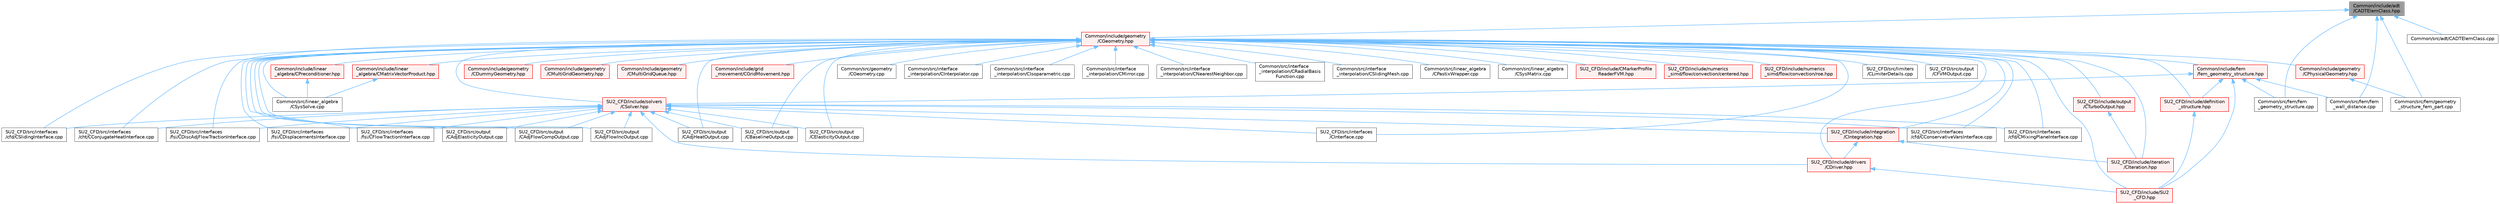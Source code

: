 digraph "Common/include/adt/CADTElemClass.hpp"
{
 // LATEX_PDF_SIZE
  bgcolor="transparent";
  edge [fontname=Helvetica,fontsize=10,labelfontname=Helvetica,labelfontsize=10];
  node [fontname=Helvetica,fontsize=10,shape=box,height=0.2,width=0.4];
  Node1 [id="Node000001",label="Common/include/adt\l/CADTElemClass.hpp",height=0.2,width=0.4,color="gray40", fillcolor="grey60", style="filled", fontcolor="black",tooltip="Class for storing an ADT of (linear) elements in an arbitrary number of dimensions."];
  Node1 -> Node2 [id="edge1_Node000001_Node000002",dir="back",color="steelblue1",style="solid",tooltip=" "];
  Node2 [id="Node000002",label="Common/include/geometry\l/CGeometry.hpp",height=0.2,width=0.4,color="red", fillcolor="#FFF0F0", style="filled",URL="$CGeometry_8hpp.html",tooltip="Headers of the main subroutines for creating the geometrical structure. The subroutines and functions..."];
  Node2 -> Node3 [id="edge2_Node000002_Node000003",dir="back",color="steelblue1",style="solid",tooltip=" "];
  Node3 [id="Node000003",label="Common/include/fem\l/fem_geometry_structure.hpp",height=0.2,width=0.4,color="red", fillcolor="#FFF0F0", style="filled",URL="$fem__geometry__structure_8hpp.html",tooltip="Headers of the main subroutines for creating the geometrical structure for the FEM solver...."];
  Node3 -> Node5 [id="edge3_Node000003_Node000005",dir="back",color="steelblue1",style="solid",tooltip=" "];
  Node5 [id="Node000005",label="Common/src/fem/fem\l_geometry_structure.cpp",height=0.2,width=0.4,color="grey40", fillcolor="white", style="filled",URL="$fem__geometry__structure_8cpp.html",tooltip="Functions for creating the primal grid for the FEM solver."];
  Node3 -> Node6 [id="edge4_Node000003_Node000006",dir="back",color="steelblue1",style="solid",tooltip=" "];
  Node6 [id="Node000006",label="Common/src/fem/fem\l_wall_distance.cpp",height=0.2,width=0.4,color="grey40", fillcolor="white", style="filled",URL="$fem__wall__distance_8cpp.html",tooltip="Main subroutines for computing the wall distance for the FEM solver."];
  Node3 -> Node7 [id="edge5_Node000003_Node000007",dir="back",color="steelblue1",style="solid",tooltip=" "];
  Node7 [id="Node000007",label="SU2_CFD/include/SU2\l_CFD.hpp",height=0.2,width=0.4,color="red", fillcolor="#FFF0F0", style="filled",URL="$SU2__CFD_8hpp.html",tooltip="Headers of the main subroutines of the code SU2_CFD. The subroutines and functions are in the SU2_CFD..."];
  Node3 -> Node9 [id="edge6_Node000003_Node000009",dir="back",color="steelblue1",style="solid",tooltip=" "];
  Node9 [id="Node000009",label="SU2_CFD/include/definition\l_structure.hpp",height=0.2,width=0.4,color="red", fillcolor="#FFF0F0", style="filled",URL="$definition__structure_8hpp.html",tooltip="Headers of the main subroutines used by SU2_CFD. The subroutines and functions are in the definition_..."];
  Node9 -> Node7 [id="edge7_Node000009_Node000007",dir="back",color="steelblue1",style="solid",tooltip=" "];
  Node3 -> Node14 [id="edge8_Node000003_Node000014",dir="back",color="steelblue1",style="solid",tooltip=" "];
  Node14 [id="Node000014",label="SU2_CFD/include/solvers\l/CSolver.hpp",height=0.2,width=0.4,color="red", fillcolor="#FFF0F0", style="filled",URL="$CSolver_8hpp.html",tooltip="Headers of the CSolver class which is inherited by all of the other solvers."];
  Node14 -> Node15 [id="edge9_Node000014_Node000015",dir="back",color="steelblue1",style="solid",tooltip=" "];
  Node15 [id="Node000015",label="SU2_CFD/include/drivers\l/CDriver.hpp",height=0.2,width=0.4,color="red", fillcolor="#FFF0F0", style="filled",URL="$CDriver_8hpp.html",tooltip="Headers of the main subroutines for driving single or multi-zone problems. The subroutines and functi..."];
  Node15 -> Node7 [id="edge10_Node000015_Node000007",dir="back",color="steelblue1",style="solid",tooltip=" "];
  Node14 -> Node33 [id="edge11_Node000014_Node000033",dir="back",color="steelblue1",style="solid",tooltip=" "];
  Node33 [id="Node000033",label="SU2_CFD/include/integration\l/CIntegration.hpp",height=0.2,width=0.4,color="red", fillcolor="#FFF0F0", style="filled",URL="$CIntegration_8hpp.html",tooltip="Declaration of the main routines to orchestrate space and time integration."];
  Node33 -> Node15 [id="edge12_Node000033_Node000015",dir="back",color="steelblue1",style="solid",tooltip=" "];
  Node33 -> Node45 [id="edge13_Node000033_Node000045",dir="back",color="steelblue1",style="solid",tooltip=" "];
  Node45 [id="Node000045",label="SU2_CFD/include/iteration\l/CIteration.hpp",height=0.2,width=0.4,color="red", fillcolor="#FFF0F0", style="filled",URL="$CIteration_8hpp.html",tooltip="Headers of the iteration classes used by SU2_CFD. Each CIteration class represents an available physi..."];
  Node14 -> Node135 [id="edge14_Node000014_Node000135",dir="back",color="steelblue1",style="solid",tooltip=" "];
  Node135 [id="Node000135",label="SU2_CFD/src/interfaces\l/CInterface.cpp",height=0.2,width=0.4,color="grey40", fillcolor="white", style="filled",URL="$CInterface_8cpp.html",tooltip="Main subroutines for MPI transfer of information between zones."];
  Node14 -> Node136 [id="edge15_Node000014_Node000136",dir="back",color="steelblue1",style="solid",tooltip=" "];
  Node136 [id="Node000136",label="SU2_CFD/src/interfaces\l/cfd/CConservativeVarsInterface.cpp",height=0.2,width=0.4,color="grey40", fillcolor="white", style="filled",URL="$CConservativeVarsInterface_8cpp.html",tooltip="Declaration and inlines of the class to transfer conservative variables from a generic zone into anot..."];
  Node14 -> Node137 [id="edge16_Node000014_Node000137",dir="back",color="steelblue1",style="solid",tooltip=" "];
  Node137 [id="Node000137",label="SU2_CFD/src/interfaces\l/cfd/CMixingPlaneInterface.cpp",height=0.2,width=0.4,color="grey40", fillcolor="white", style="filled",URL="$CMixingPlaneInterface_8cpp.html",tooltip="Declaration and inlines of the class to transfer average variables needed for MixingPlane computation..."];
  Node14 -> Node138 [id="edge17_Node000014_Node000138",dir="back",color="steelblue1",style="solid",tooltip=" "];
  Node138 [id="Node000138",label="SU2_CFD/src/interfaces\l/cfd/CSlidingInterface.cpp",height=0.2,width=0.4,color="grey40", fillcolor="white", style="filled",URL="$CSlidingInterface_8cpp.html",tooltip="Declaration and inlines of the class to transfer conservative variables from a generic zone into anot..."];
  Node14 -> Node139 [id="edge18_Node000014_Node000139",dir="back",color="steelblue1",style="solid",tooltip=" "];
  Node139 [id="Node000139",label="SU2_CFD/src/interfaces\l/cht/CConjugateHeatInterface.cpp",height=0.2,width=0.4,color="grey40", fillcolor="white", style="filled",URL="$CConjugateHeatInterface_8cpp.html",tooltip="Declaration and inlines of the class to transfer temperature and heatflux density for conjugate heat ..."];
  Node14 -> Node140 [id="edge19_Node000014_Node000140",dir="back",color="steelblue1",style="solid",tooltip=" "];
  Node140 [id="Node000140",label="SU2_CFD/src/interfaces\l/fsi/CDiscAdjFlowTractionInterface.cpp",height=0.2,width=0.4,color="grey40", fillcolor="white", style="filled",URL="$CDiscAdjFlowTractionInterface_8cpp.html",tooltip="Declaration and inlines of the class to transfer flow tractions from a fluid zone into a structural z..."];
  Node14 -> Node141 [id="edge20_Node000014_Node000141",dir="back",color="steelblue1",style="solid",tooltip=" "];
  Node141 [id="Node000141",label="SU2_CFD/src/interfaces\l/fsi/CDisplacementsInterface.cpp",height=0.2,width=0.4,color="grey40", fillcolor="white", style="filled",URL="$CDisplacementsInterface_8cpp.html",tooltip="Main subroutines for transferring boundary displacements."];
  Node14 -> Node142 [id="edge21_Node000014_Node000142",dir="back",color="steelblue1",style="solid",tooltip=" "];
  Node142 [id="Node000142",label="SU2_CFD/src/interfaces\l/fsi/CFlowTractionInterface.cpp",height=0.2,width=0.4,color="grey40", fillcolor="white", style="filled",URL="$CFlowTractionInterface_8cpp.html",tooltip="Declaration and inlines of the class to transfer flow tractions from a fluid zone into a structural z..."];
  Node14 -> Node143 [id="edge22_Node000014_Node000143",dir="back",color="steelblue1",style="solid",tooltip=" "];
  Node143 [id="Node000143",label="SU2_CFD/src/output\l/CAdjElasticityOutput.cpp",height=0.2,width=0.4,color="grey40", fillcolor="white", style="filled",URL="$CAdjElasticityOutput_8cpp.html",tooltip="Main subroutines for elasticity discrete adjoint output."];
  Node14 -> Node144 [id="edge23_Node000014_Node000144",dir="back",color="steelblue1",style="solid",tooltip=" "];
  Node144 [id="Node000144",label="SU2_CFD/src/output\l/CAdjFlowCompOutput.cpp",height=0.2,width=0.4,color="grey40", fillcolor="white", style="filled",URL="$CAdjFlowCompOutput_8cpp.html",tooltip="Main subroutines for flow discrete adjoint output."];
  Node14 -> Node145 [id="edge24_Node000014_Node000145",dir="back",color="steelblue1",style="solid",tooltip=" "];
  Node145 [id="Node000145",label="SU2_CFD/src/output\l/CAdjFlowIncOutput.cpp",height=0.2,width=0.4,color="grey40", fillcolor="white", style="filled",URL="$CAdjFlowIncOutput_8cpp.html",tooltip="Main subroutines for flow discrete adjoint output."];
  Node14 -> Node147 [id="edge25_Node000014_Node000147",dir="back",color="steelblue1",style="solid",tooltip=" "];
  Node147 [id="Node000147",label="SU2_CFD/src/output\l/CAdjHeatOutput.cpp",height=0.2,width=0.4,color="grey40", fillcolor="white", style="filled",URL="$CAdjHeatOutput_8cpp.html",tooltip="Main subroutines for flow discrete adjoint output."];
  Node14 -> Node148 [id="edge26_Node000014_Node000148",dir="back",color="steelblue1",style="solid",tooltip=" "];
  Node148 [id="Node000148",label="SU2_CFD/src/output\l/CBaselineOutput.cpp",height=0.2,width=0.4,color="grey40", fillcolor="white", style="filled",URL="$CBaselineOutput_8cpp.html",tooltip="Main subroutines for flow discrete adjoint output."];
  Node14 -> Node149 [id="edge27_Node000014_Node000149",dir="back",color="steelblue1",style="solid",tooltip=" "];
  Node149 [id="Node000149",label="SU2_CFD/src/output\l/CElasticityOutput.cpp",height=0.2,width=0.4,color="grey40", fillcolor="white", style="filled",URL="$CElasticityOutput_8cpp.html",tooltip="Main subroutines for FEA output."];
  Node2 -> Node160 [id="edge28_Node000002_Node000160",dir="back",color="steelblue1",style="solid",tooltip=" "];
  Node160 [id="Node000160",label="Common/include/geometry\l/CDummyGeometry.hpp",height=0.2,width=0.4,color="red", fillcolor="#FFF0F0", style="filled",URL="$CDummyGeometry_8hpp.html",tooltip="Headers of the dummy geometry class used in \"dry run\" mode."];
  Node2 -> Node162 [id="edge29_Node000002_Node000162",dir="back",color="steelblue1",style="solid",tooltip=" "];
  Node162 [id="Node000162",label="Common/include/geometry\l/CMultiGridGeometry.hpp",height=0.2,width=0.4,color="red", fillcolor="#FFF0F0", style="filled",URL="$CMultiGridGeometry_8hpp.html",tooltip="Headers of the multigrid geometry class."];
  Node2 -> Node164 [id="edge30_Node000002_Node000164",dir="back",color="steelblue1",style="solid",tooltip=" "];
  Node164 [id="Node000164",label="Common/include/geometry\l/CMultiGridQueue.hpp",height=0.2,width=0.4,color="red", fillcolor="#FFF0F0", style="filled",URL="$CMultiGridQueue_8hpp.html",tooltip="Header of the multigrid queue class for the FVM solver. The subroutines and functions are in the CMul..."];
  Node2 -> Node166 [id="edge31_Node000002_Node000166",dir="back",color="steelblue1",style="solid",tooltip=" "];
  Node166 [id="Node000166",label="Common/include/geometry\l/CPhysicalGeometry.hpp",height=0.2,width=0.4,color="red", fillcolor="#FFF0F0", style="filled",URL="$CPhysicalGeometry_8hpp.html",tooltip="Headers of the physical geometry class used to read meshes from file."];
  Node166 -> Node167 [id="edge32_Node000166_Node000167",dir="back",color="steelblue1",style="solid",tooltip=" "];
  Node167 [id="Node000167",label="Common/src/fem/geometry\l_structure_fem_part.cpp",height=0.2,width=0.4,color="grey40", fillcolor="white", style="filled",URL="$geometry__structure__fem__part_8cpp.html",tooltip="Main subroutines for distributin the grid for the Fluid FEM solver."];
  Node2 -> Node171 [id="edge33_Node000002_Node000171",dir="back",color="steelblue1",style="solid",tooltip=" "];
  Node171 [id="Node000171",label="Common/include/grid\l_movement/CGridMovement.hpp",height=0.2,width=0.4,color="red", fillcolor="#FFF0F0", style="filled",URL="$CGridMovement_8hpp.html",tooltip="Headers of the CGridMovement class."];
  Node2 -> Node179 [id="edge34_Node000002_Node000179",dir="back",color="steelblue1",style="solid",tooltip=" "];
  Node179 [id="Node000179",label="Common/include/linear\l_algebra/CMatrixVectorProduct.hpp",height=0.2,width=0.4,color="red", fillcolor="#FFF0F0", style="filled",URL="$CMatrixVectorProduct_8hpp.html",tooltip="Headers for the classes related to sparse matrix-vector product wrappers. The actual operations are c..."];
  Node179 -> Node180 [id="edge35_Node000179_Node000180",dir="back",color="steelblue1",style="solid",tooltip=" "];
  Node180 [id="Node000180",label="Common/src/linear_algebra\l/CSysSolve.cpp",height=0.2,width=0.4,color="grey40", fillcolor="white", style="filled",URL="$CSysSolve_8cpp.html",tooltip="Main classes required for solving linear systems of equations."];
  Node2 -> Node181 [id="edge36_Node000002_Node000181",dir="back",color="steelblue1",style="solid",tooltip=" "];
  Node181 [id="Node000181",label="Common/include/linear\l_algebra/CPreconditioner.hpp",height=0.2,width=0.4,color="red", fillcolor="#FFF0F0", style="filled",URL="$CPreconditioner_8hpp.html",tooltip="Classes related to linear preconditioner wrappers. The actual operations are currently implemented mo..."];
  Node181 -> Node180 [id="edge37_Node000181_Node000180",dir="back",color="steelblue1",style="solid",tooltip=" "];
  Node2 -> Node182 [id="edge38_Node000002_Node000182",dir="back",color="steelblue1",style="solid",tooltip=" "];
  Node182 [id="Node000182",label="Common/src/geometry\l/CGeometry.cpp",height=0.2,width=0.4,color="grey40", fillcolor="white", style="filled",URL="$CGeometry_8cpp.html",tooltip="Implementation of the base geometry class."];
  Node2 -> Node183 [id="edge39_Node000002_Node000183",dir="back",color="steelblue1",style="solid",tooltip=" "];
  Node183 [id="Node000183",label="Common/src/interface\l_interpolation/CInterpolator.cpp",height=0.2,width=0.4,color="grey40", fillcolor="white", style="filled",URL="$CInterpolator_8cpp.html",tooltip="Definition of the base class for interface interpolation."];
  Node2 -> Node184 [id="edge40_Node000002_Node000184",dir="back",color="steelblue1",style="solid",tooltip=" "];
  Node184 [id="Node000184",label="Common/src/interface\l_interpolation/CIsoparametric.cpp",height=0.2,width=0.4,color="grey40", fillcolor="white", style="filled",URL="$CIsoparametric_8cpp.html",tooltip="Implementation isoparametric interpolation (using FE shape functions)."];
  Node2 -> Node185 [id="edge41_Node000002_Node000185",dir="back",color="steelblue1",style="solid",tooltip=" "];
  Node185 [id="Node000185",label="Common/src/interface\l_interpolation/CMirror.cpp",height=0.2,width=0.4,color="grey40", fillcolor="white", style="filled",URL="$CMirror_8cpp.html",tooltip="Implementation of mirror interpolation (conservative approach in FSI problems)."];
  Node2 -> Node186 [id="edge42_Node000002_Node000186",dir="back",color="steelblue1",style="solid",tooltip=" "];
  Node186 [id="Node000186",label="Common/src/interface\l_interpolation/CNearestNeighbor.cpp",height=0.2,width=0.4,color="grey40", fillcolor="white", style="filled",URL="$CNearestNeighbor_8cpp.html",tooltip="Implementation of nearest neighbor interpolation."];
  Node2 -> Node187 [id="edge43_Node000002_Node000187",dir="back",color="steelblue1",style="solid",tooltip=" "];
  Node187 [id="Node000187",label="Common/src/interface\l_interpolation/CRadialBasis\lFunction.cpp",height=0.2,width=0.4,color="grey40", fillcolor="white", style="filled",URL="$CRadialBasisFunction_8cpp.html",tooltip="Implementation of RBF interpolation."];
  Node2 -> Node188 [id="edge44_Node000002_Node000188",dir="back",color="steelblue1",style="solid",tooltip=" "];
  Node188 [id="Node000188",label="Common/src/interface\l_interpolation/CSlidingMesh.cpp",height=0.2,width=0.4,color="grey40", fillcolor="white", style="filled",URL="$CSlidingMesh_8cpp.html",tooltip="Implementation of sliding mesh interpolation."];
  Node2 -> Node189 [id="edge45_Node000002_Node000189",dir="back",color="steelblue1",style="solid",tooltip=" "];
  Node189 [id="Node000189",label="Common/src/linear_algebra\l/CPastixWrapper.cpp",height=0.2,width=0.4,color="grey40", fillcolor="white", style="filled",URL="$CPastixWrapper_8cpp.html",tooltip="An interface to the INRIA solver PaStiX (http://pastix.gforge.inria.fr/files/README-txt...."];
  Node2 -> Node190 [id="edge46_Node000002_Node000190",dir="back",color="steelblue1",style="solid",tooltip=" "];
  Node190 [id="Node000190",label="Common/src/linear_algebra\l/CSysMatrix.cpp",height=0.2,width=0.4,color="grey40", fillcolor="white", style="filled",URL="$CSysMatrix_8cpp.html",tooltip="Implementation of the sparse matrix class."];
  Node2 -> Node180 [id="edge47_Node000002_Node000180",dir="back",color="steelblue1",style="solid",tooltip=" "];
  Node2 -> Node191 [id="edge48_Node000002_Node000191",dir="back",color="steelblue1",style="solid",tooltip=" "];
  Node191 [id="Node000191",label="SU2_CFD/include/CMarkerProfile\lReaderFVM.hpp",height=0.2,width=0.4,color="red", fillcolor="#FFF0F0", style="filled",URL="$CMarkerProfileReaderFVM_8hpp.html",tooltip="Header file for the class CMarkerProfileReaderFVM. The implementations are in the CMarkerProfileReade..."];
  Node2 -> Node7 [id="edge49_Node000002_Node000007",dir="back",color="steelblue1",style="solid",tooltip=" "];
  Node2 -> Node9 [id="edge50_Node000002_Node000009",dir="back",color="steelblue1",style="solid",tooltip=" "];
  Node2 -> Node15 [id="edge51_Node000002_Node000015",dir="back",color="steelblue1",style="solid",tooltip=" "];
  Node2 -> Node33 [id="edge52_Node000002_Node000033",dir="back",color="steelblue1",style="solid",tooltip=" "];
  Node2 -> Node45 [id="edge53_Node000002_Node000045",dir="back",color="steelblue1",style="solid",tooltip=" "];
  Node2 -> Node193 [id="edge54_Node000002_Node000193",dir="back",color="steelblue1",style="solid",tooltip=" "];
  Node193 [id="Node000193",label="SU2_CFD/include/numerics\l_simd/flow/convection/centered.hpp",height=0.2,width=0.4,color="red", fillcolor="#FFF0F0", style="filled",URL="$simd_2flow_2convection_2centered_8hpp.html",tooltip="Centered convective schemes."];
  Node2 -> Node195 [id="edge55_Node000002_Node000195",dir="back",color="steelblue1",style="solid",tooltip=" "];
  Node195 [id="Node000195",label="SU2_CFD/include/numerics\l_simd/flow/convection/roe.hpp",height=0.2,width=0.4,color="red", fillcolor="#FFF0F0", style="filled",URL="$simd_2flow_2convection_2roe_8hpp.html",tooltip="Roe-family of convective schemes."];
  Node2 -> Node196 [id="edge56_Node000002_Node000196",dir="back",color="steelblue1",style="solid",tooltip=" "];
  Node196 [id="Node000196",label="SU2_CFD/include/output\l/CTurboOutput.hpp",height=0.2,width=0.4,color="red", fillcolor="#FFF0F0", style="filled",URL="$CTurboOutput_8hpp.html",tooltip="Headers of the Turbomachinery Performance class."];
  Node196 -> Node45 [id="edge57_Node000196_Node000045",dir="back",color="steelblue1",style="solid",tooltip=" "];
  Node2 -> Node14 [id="edge58_Node000002_Node000014",dir="back",color="steelblue1",style="solid",tooltip=" "];
  Node2 -> Node135 [id="edge59_Node000002_Node000135",dir="back",color="steelblue1",style="solid",tooltip=" "];
  Node2 -> Node136 [id="edge60_Node000002_Node000136",dir="back",color="steelblue1",style="solid",tooltip=" "];
  Node2 -> Node137 [id="edge61_Node000002_Node000137",dir="back",color="steelblue1",style="solid",tooltip=" "];
  Node2 -> Node138 [id="edge62_Node000002_Node000138",dir="back",color="steelblue1",style="solid",tooltip=" "];
  Node2 -> Node139 [id="edge63_Node000002_Node000139",dir="back",color="steelblue1",style="solid",tooltip=" "];
  Node2 -> Node140 [id="edge64_Node000002_Node000140",dir="back",color="steelblue1",style="solid",tooltip=" "];
  Node2 -> Node141 [id="edge65_Node000002_Node000141",dir="back",color="steelblue1",style="solid",tooltip=" "];
  Node2 -> Node142 [id="edge66_Node000002_Node000142",dir="back",color="steelblue1",style="solid",tooltip=" "];
  Node2 -> Node219 [id="edge67_Node000002_Node000219",dir="back",color="steelblue1",style="solid",tooltip=" "];
  Node219 [id="Node000219",label="SU2_CFD/src/limiters\l/CLimiterDetails.cpp",height=0.2,width=0.4,color="grey40", fillcolor="white", style="filled",URL="$CLimiterDetails_8cpp.html",tooltip="A class template that allows defining limiters via specialization of particular details."];
  Node2 -> Node143 [id="edge68_Node000002_Node000143",dir="back",color="steelblue1",style="solid",tooltip=" "];
  Node2 -> Node144 [id="edge69_Node000002_Node000144",dir="back",color="steelblue1",style="solid",tooltip=" "];
  Node2 -> Node145 [id="edge70_Node000002_Node000145",dir="back",color="steelblue1",style="solid",tooltip=" "];
  Node2 -> Node147 [id="edge71_Node000002_Node000147",dir="back",color="steelblue1",style="solid",tooltip=" "];
  Node2 -> Node148 [id="edge72_Node000002_Node000148",dir="back",color="steelblue1",style="solid",tooltip=" "];
  Node2 -> Node149 [id="edge73_Node000002_Node000149",dir="back",color="steelblue1",style="solid",tooltip=" "];
  Node2 -> Node213 [id="edge74_Node000002_Node000213",dir="back",color="steelblue1",style="solid",tooltip=" "];
  Node213 [id="Node000213",label="SU2_CFD/src/output\l/CFVMOutput.cpp",height=0.2,width=0.4,color="grey40", fillcolor="white", style="filled",URL="$CFVMOutput_8cpp.html",tooltip="Main subroutines for Finite Volume Method output."];
  Node1 -> Node222 [id="edge75_Node000001_Node000222",dir="back",color="steelblue1",style="solid",tooltip=" "];
  Node222 [id="Node000222",label="Common/src/adt/CADTElemClass.cpp",height=0.2,width=0.4,color="grey40", fillcolor="white", style="filled",URL="$CADTElemClass_8cpp.html",tooltip="Class for storing an ADT of (linear) elements in an arbitrary number of dimensions."];
  Node1 -> Node5 [id="edge76_Node000001_Node000005",dir="back",color="steelblue1",style="solid",tooltip=" "];
  Node1 -> Node6 [id="edge77_Node000001_Node000006",dir="back",color="steelblue1",style="solid",tooltip=" "];
  Node1 -> Node167 [id="edge78_Node000001_Node000167",dir="back",color="steelblue1",style="solid",tooltip=" "];
}
